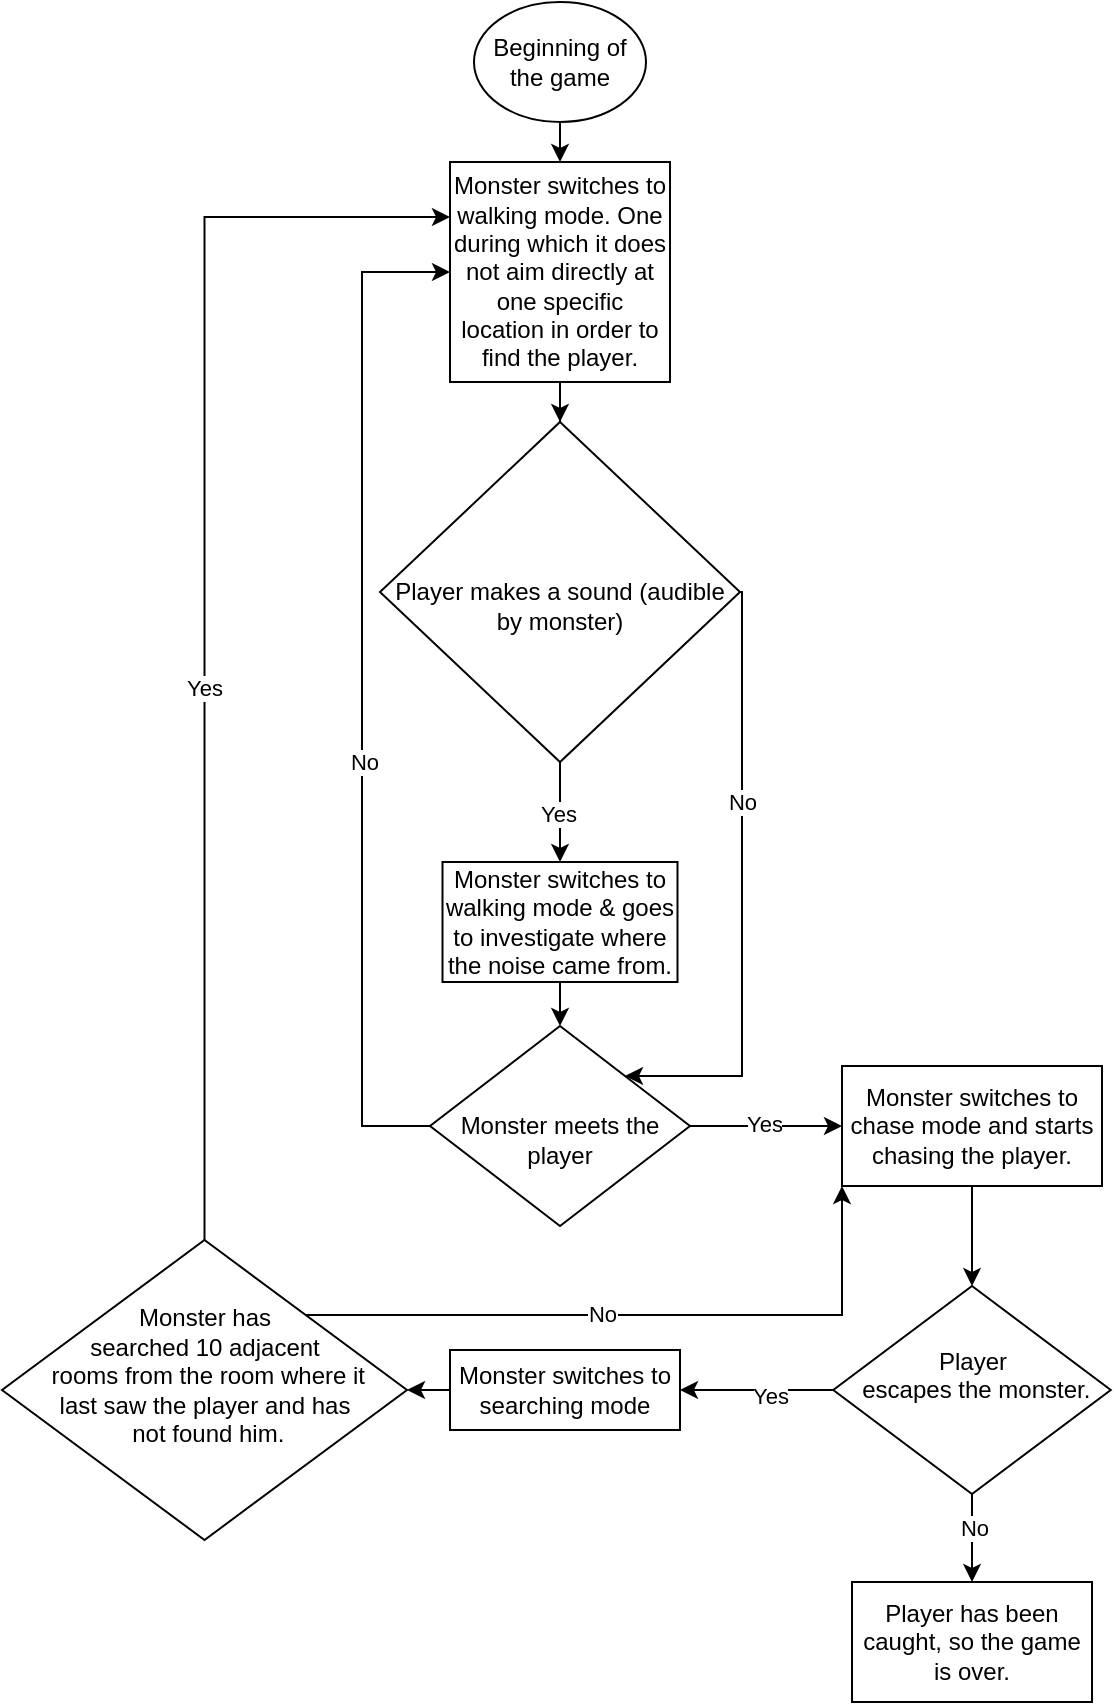 <mxfile version="22.1.18" type="github">
  <diagram name="Page-1" id="aco_66j2ZG0mlYaB7ikd">
    <mxGraphModel dx="1223" dy="1692" grid="1" gridSize="10" guides="1" tooltips="1" connect="1" arrows="1" fold="1" page="1" pageScale="1" pageWidth="827" pageHeight="1169" math="0" shadow="0">
      <root>
        <mxCell id="0" />
        <mxCell id="1" parent="0" />
        <mxCell id="7e9iY6AlbjNnhk_rSygL-65" style="edgeStyle=orthogonalEdgeStyle;rounded=0;orthogonalLoop=1;jettySize=auto;html=1;entryX=1;entryY=0.5;entryDx=0;entryDy=0;" edge="1" parent="1" source="7e9iY6AlbjNnhk_rSygL-8" target="7e9iY6AlbjNnhk_rSygL-32">
          <mxGeometry relative="1" as="geometry" />
        </mxCell>
        <mxCell id="7e9iY6AlbjNnhk_rSygL-8" value="Monster switches to searching mode" style="rounded=0;whiteSpace=wrap;html=1;" vertex="1" parent="1">
          <mxGeometry x="364" y="664" width="115" height="40" as="geometry" />
        </mxCell>
        <mxCell id="7e9iY6AlbjNnhk_rSygL-61" style="edgeStyle=orthogonalEdgeStyle;rounded=0;orthogonalLoop=1;jettySize=auto;html=1;exitX=0.5;exitY=1;exitDx=0;exitDy=0;entryX=0.5;entryY=0;entryDx=0;entryDy=0;" edge="1" parent="1" source="7e9iY6AlbjNnhk_rSygL-11" target="7e9iY6AlbjNnhk_rSygL-24">
          <mxGeometry relative="1" as="geometry" />
        </mxCell>
        <mxCell id="7e9iY6AlbjNnhk_rSygL-11" value="Monster switches to walking mode &amp;amp;&amp;nbsp;goes to investigate where the noise came from." style="rounded=0;whiteSpace=wrap;html=1;" vertex="1" parent="1">
          <mxGeometry x="360.25" y="420" width="117.5" height="60" as="geometry" />
        </mxCell>
        <mxCell id="7e9iY6AlbjNnhk_rSygL-53" style="edgeStyle=orthogonalEdgeStyle;rounded=0;orthogonalLoop=1;jettySize=auto;html=1;exitX=0.5;exitY=1;exitDx=0;exitDy=0;entryX=0.5;entryY=0;entryDx=0;entryDy=0;" edge="1" parent="1" source="7e9iY6AlbjNnhk_rSygL-14" target="7e9iY6AlbjNnhk_rSygL-29">
          <mxGeometry relative="1" as="geometry" />
        </mxCell>
        <mxCell id="7e9iY6AlbjNnhk_rSygL-14" value="Monster switches to chase mode and starts chasing the player." style="rounded=0;whiteSpace=wrap;html=1;" vertex="1" parent="1">
          <mxGeometry x="560" y="522" width="130" height="60" as="geometry" />
        </mxCell>
        <mxCell id="7e9iY6AlbjNnhk_rSygL-59" style="edgeStyle=orthogonalEdgeStyle;rounded=0;orthogonalLoop=1;jettySize=auto;html=1;exitX=0.5;exitY=1;exitDx=0;exitDy=0;entryX=0.5;entryY=0;entryDx=0;entryDy=0;" edge="1" parent="1" source="7e9iY6AlbjNnhk_rSygL-17" target="7e9iY6AlbjNnhk_rSygL-11">
          <mxGeometry relative="1" as="geometry" />
        </mxCell>
        <mxCell id="7e9iY6AlbjNnhk_rSygL-60" value="Yes" style="edgeLabel;html=1;align=center;verticalAlign=middle;resizable=0;points=[];" vertex="1" connectable="0" parent="7e9iY6AlbjNnhk_rSygL-59">
          <mxGeometry x="0.048" y="-1" relative="1" as="geometry">
            <mxPoint as="offset" />
          </mxGeometry>
        </mxCell>
        <mxCell id="7e9iY6AlbjNnhk_rSygL-75" style="edgeStyle=orthogonalEdgeStyle;rounded=0;orthogonalLoop=1;jettySize=auto;html=1;entryX=1;entryY=0;entryDx=0;entryDy=0;" edge="1" parent="1" source="7e9iY6AlbjNnhk_rSygL-17" target="7e9iY6AlbjNnhk_rSygL-24">
          <mxGeometry relative="1" as="geometry">
            <mxPoint x="570" y="500" as="targetPoint" />
            <Array as="points">
              <mxPoint x="510" y="285" />
              <mxPoint x="510" y="527" />
            </Array>
          </mxGeometry>
        </mxCell>
        <mxCell id="7e9iY6AlbjNnhk_rSygL-76" value="No" style="edgeLabel;html=1;align=center;verticalAlign=middle;resizable=0;points=[];" vertex="1" connectable="0" parent="7e9iY6AlbjNnhk_rSygL-75">
          <mxGeometry x="-0.296" relative="1" as="geometry">
            <mxPoint as="offset" />
          </mxGeometry>
        </mxCell>
        <mxCell id="7e9iY6AlbjNnhk_rSygL-17" value="&lt;font style=&quot;font-size: 12px;&quot;&gt;&lt;br&gt;Player makes a sound (audible by monster)&lt;/font&gt;" style="rhombus;whiteSpace=wrap;html=1;" vertex="1" parent="1">
          <mxGeometry x="329" y="200" width="180" height="170" as="geometry" />
        </mxCell>
        <mxCell id="7e9iY6AlbjNnhk_rSygL-51" style="edgeStyle=orthogonalEdgeStyle;rounded=0;orthogonalLoop=1;jettySize=auto;html=1;exitX=1;exitY=0.5;exitDx=0;exitDy=0;entryX=0;entryY=0.5;entryDx=0;entryDy=0;" edge="1" parent="1" source="7e9iY6AlbjNnhk_rSygL-24" target="7e9iY6AlbjNnhk_rSygL-14">
          <mxGeometry relative="1" as="geometry" />
        </mxCell>
        <mxCell id="7e9iY6AlbjNnhk_rSygL-52" value="Yes" style="edgeLabel;html=1;align=center;verticalAlign=middle;resizable=0;points=[];" vertex="1" connectable="0" parent="7e9iY6AlbjNnhk_rSygL-51">
          <mxGeometry x="-0.035" y="1" relative="1" as="geometry">
            <mxPoint as="offset" />
          </mxGeometry>
        </mxCell>
        <mxCell id="7e9iY6AlbjNnhk_rSygL-62" style="edgeStyle=orthogonalEdgeStyle;rounded=0;orthogonalLoop=1;jettySize=auto;html=1;exitX=0;exitY=0.5;exitDx=0;exitDy=0;entryX=0;entryY=0.5;entryDx=0;entryDy=0;" edge="1" parent="1" source="7e9iY6AlbjNnhk_rSygL-24" target="7e9iY6AlbjNnhk_rSygL-39">
          <mxGeometry relative="1" as="geometry">
            <mxPoint x="270" y="90" as="targetPoint" />
            <Array as="points">
              <mxPoint x="320" y="552" />
              <mxPoint x="320" y="125" />
            </Array>
          </mxGeometry>
        </mxCell>
        <mxCell id="7e9iY6AlbjNnhk_rSygL-64" value="No" style="edgeLabel;html=1;align=center;verticalAlign=middle;resizable=0;points=[];" vertex="1" connectable="0" parent="7e9iY6AlbjNnhk_rSygL-62">
          <mxGeometry x="-0.144" y="-1" relative="1" as="geometry">
            <mxPoint as="offset" />
          </mxGeometry>
        </mxCell>
        <mxCell id="7e9iY6AlbjNnhk_rSygL-24" value="&lt;br&gt;Monster meets the player" style="rhombus;whiteSpace=wrap;html=1;" vertex="1" parent="1">
          <mxGeometry x="354" y="502" width="130" height="100" as="geometry" />
        </mxCell>
        <mxCell id="7e9iY6AlbjNnhk_rSygL-27" style="edgeStyle=orthogonalEdgeStyle;rounded=0;orthogonalLoop=1;jettySize=auto;html=1;exitX=0.5;exitY=1;exitDx=0;exitDy=0;entryX=0.5;entryY=0;entryDx=0;entryDy=0;" edge="1" parent="1" source="7e9iY6AlbjNnhk_rSygL-29" target="7e9iY6AlbjNnhk_rSygL-38">
          <mxGeometry relative="1" as="geometry">
            <mxPoint x="381.333" y="600" as="targetPoint" />
          </mxGeometry>
        </mxCell>
        <mxCell id="7e9iY6AlbjNnhk_rSygL-28" value="No" style="edgeLabel;html=1;align=center;verticalAlign=middle;resizable=0;points=[];" vertex="1" connectable="0" parent="7e9iY6AlbjNnhk_rSygL-27">
          <mxGeometry x="-0.253" y="1" relative="1" as="geometry">
            <mxPoint as="offset" />
          </mxGeometry>
        </mxCell>
        <mxCell id="7e9iY6AlbjNnhk_rSygL-55" style="edgeStyle=orthogonalEdgeStyle;rounded=0;orthogonalLoop=1;jettySize=auto;html=1;exitX=0;exitY=0.5;exitDx=0;exitDy=0;entryX=1;entryY=0.5;entryDx=0;entryDy=0;" edge="1" parent="1" source="7e9iY6AlbjNnhk_rSygL-29" target="7e9iY6AlbjNnhk_rSygL-8">
          <mxGeometry relative="1" as="geometry" />
        </mxCell>
        <mxCell id="7e9iY6AlbjNnhk_rSygL-56" value="Yes" style="edgeLabel;html=1;align=center;verticalAlign=middle;resizable=0;points=[];" vertex="1" connectable="0" parent="7e9iY6AlbjNnhk_rSygL-55">
          <mxGeometry x="-0.18" y="3" relative="1" as="geometry">
            <mxPoint as="offset" />
          </mxGeometry>
        </mxCell>
        <mxCell id="7e9iY6AlbjNnhk_rSygL-29" value="Player&lt;br&gt;&amp;nbsp;escapes the monster.&lt;br&gt;&amp;nbsp;" style="rhombus;whiteSpace=wrap;html=1;" vertex="1" parent="1">
          <mxGeometry x="555.63" y="632" width="138.75" height="104" as="geometry" />
        </mxCell>
        <mxCell id="7e9iY6AlbjNnhk_rSygL-70" style="edgeStyle=orthogonalEdgeStyle;rounded=0;orthogonalLoop=1;jettySize=auto;html=1;entryX=0;entryY=0.25;entryDx=0;entryDy=0;" edge="1" parent="1" source="7e9iY6AlbjNnhk_rSygL-32" target="7e9iY6AlbjNnhk_rSygL-39">
          <mxGeometry relative="1" as="geometry">
            <Array as="points">
              <mxPoint x="241" y="97" />
            </Array>
          </mxGeometry>
        </mxCell>
        <mxCell id="7e9iY6AlbjNnhk_rSygL-71" value="Yes" style="edgeLabel;html=1;align=center;verticalAlign=middle;resizable=0;points=[];" vertex="1" connectable="0" parent="7e9iY6AlbjNnhk_rSygL-70">
          <mxGeometry x="-0.129" y="1" relative="1" as="geometry">
            <mxPoint as="offset" />
          </mxGeometry>
        </mxCell>
        <mxCell id="7e9iY6AlbjNnhk_rSygL-72" style="edgeStyle=orthogonalEdgeStyle;rounded=0;orthogonalLoop=1;jettySize=auto;html=1;exitX=1;exitY=0;exitDx=0;exitDy=0;entryX=0;entryY=1;entryDx=0;entryDy=0;" edge="1" parent="1" source="7e9iY6AlbjNnhk_rSygL-32" target="7e9iY6AlbjNnhk_rSygL-14">
          <mxGeometry relative="1" as="geometry" />
        </mxCell>
        <mxCell id="7e9iY6AlbjNnhk_rSygL-73" value="No" style="edgeLabel;html=1;align=center;verticalAlign=middle;resizable=0;points=[];" vertex="1" connectable="0" parent="7e9iY6AlbjNnhk_rSygL-72">
          <mxGeometry x="-0.109" y="1" relative="1" as="geometry">
            <mxPoint as="offset" />
          </mxGeometry>
        </mxCell>
        <mxCell id="7e9iY6AlbjNnhk_rSygL-32" value="&lt;font style=&quot;font-size: 12px;&quot;&gt;&lt;br&gt;Monster has &lt;br&gt;searched 10 adjacent&lt;br&gt;&amp;nbsp;rooms from the room where it &lt;br&gt;last saw the player and has&lt;br&gt;&amp;nbsp;not found him.&lt;br&gt;&lt;br&gt;&lt;br&gt;&lt;/font&gt;" style="rhombus;whiteSpace=wrap;html=1;" vertex="1" parent="1">
          <mxGeometry x="140" y="609" width="202.5" height="150" as="geometry" />
        </mxCell>
        <mxCell id="7e9iY6AlbjNnhk_rSygL-33" style="edgeStyle=orthogonalEdgeStyle;rounded=0;orthogonalLoop=1;jettySize=auto;html=1;exitX=0.5;exitY=1;exitDx=0;exitDy=0;entryX=0.5;entryY=0;entryDx=0;entryDy=0;" edge="1" parent="1" source="7e9iY6AlbjNnhk_rSygL-34" target="7e9iY6AlbjNnhk_rSygL-39">
          <mxGeometry relative="1" as="geometry">
            <mxPoint x="431" y="80" as="targetPoint" />
          </mxGeometry>
        </mxCell>
        <mxCell id="7e9iY6AlbjNnhk_rSygL-34" value="Beginning of the game" style="ellipse;whiteSpace=wrap;html=1;" vertex="1" parent="1">
          <mxGeometry x="376" y="-10" width="86" height="60" as="geometry" />
        </mxCell>
        <mxCell id="7e9iY6AlbjNnhk_rSygL-38" value="Player has been caught, so the game is over." style="whiteSpace=wrap;html=1;" vertex="1" parent="1">
          <mxGeometry x="565.01" y="780" width="120" height="60" as="geometry" />
        </mxCell>
        <mxCell id="7e9iY6AlbjNnhk_rSygL-42" style="edgeStyle=orthogonalEdgeStyle;rounded=0;orthogonalLoop=1;jettySize=auto;html=1;exitX=0.5;exitY=1;exitDx=0;exitDy=0;" edge="1" parent="1" source="7e9iY6AlbjNnhk_rSygL-39" target="7e9iY6AlbjNnhk_rSygL-17">
          <mxGeometry relative="1" as="geometry" />
        </mxCell>
        <mxCell id="7e9iY6AlbjNnhk_rSygL-39" value="Monster switches to walking mode.&amp;nbsp;One during which it does not aim directly at one specific location in order to find the player." style="whiteSpace=wrap;html=1;aspect=fixed;" vertex="1" parent="1">
          <mxGeometry x="364" y="70" width="110" height="110" as="geometry" />
        </mxCell>
      </root>
    </mxGraphModel>
  </diagram>
</mxfile>
